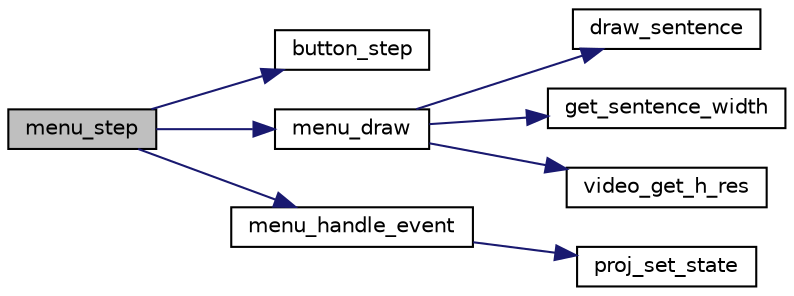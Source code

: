 digraph "menu_step"
{
 // LATEX_PDF_SIZE
  edge [fontname="Helvetica",fontsize="10",labelfontname="Helvetica",labelfontsize="10"];
  node [fontname="Helvetica",fontsize="10",shape=record];
  rankdir="LR";
  Node1 [label="menu_step",height=0.2,width=0.4,color="black", fillcolor="grey75", style="filled", fontcolor="black",tooltip="Handles events and draws the menu."];
  Node1 -> Node2 [color="midnightblue",fontsize="10",style="solid",fontname="Helvetica"];
  Node2 [label="button_step",height=0.2,width=0.4,color="black", fillcolor="white", style="filled",URL="$group__ui.html#ga08a9ca92189ffe879e75fd1dc4d7cc4a",tooltip="Call this function once per iteration. It calls button_draw and button_handle_event."];
  Node1 -> Node3 [color="midnightblue",fontsize="10",style="solid",fontname="Helvetica"];
  Node3 [label="menu_draw",height=0.2,width=0.4,color="black", fillcolor="white", style="filled",URL="$group__state.html#gad9ca45d311aa34fff8adbde51c3f4c02",tooltip="Draws the menu to the screen."];
  Node3 -> Node4 [color="midnightblue",fontsize="10",style="solid",fontname="Helvetica"];
  Node4 [label="draw_sentence",height=0.2,width=0.4,color="black", fillcolor="white", style="filled",URL="$group__sprite.html#ga0c7ce81fa8c864c43c35491b88401983",tooltip="Draw a whole sentence to the screen. The function separates the letters and marks spaces."];
  Node3 -> Node5 [color="midnightblue",fontsize="10",style="solid",fontname="Helvetica"];
  Node5 [label="get_sentence_width",height=0.2,width=0.4,color="black", fillcolor="white", style="filled",URL="$group__sprite.html#ga989aa451de0187aaaa7be41aba60832e",tooltip="Get the width of a sentence on the screen."];
  Node3 -> Node6 [color="midnightblue",fontsize="10",style="solid",fontname="Helvetica"];
  Node6 [label="video_get_h_res",height=0.2,width=0.4,color="black", fillcolor="white", style="filled",URL="$group__video.html#ga327f8b6cdb5a87f7f65c89047f15b8b8",tooltip="Get the horizontal resolution of the screen."];
  Node1 -> Node7 [color="midnightblue",fontsize="10",style="solid",fontname="Helvetica"];
  Node7 [label="menu_handle_event",height=0.2,width=0.4,color="black", fillcolor="white", style="filled",URL="$group__state.html#gae802c6fdfa595ad627589190d21c4844",tooltip="Handle an event."];
  Node7 -> Node8 [color="midnightblue",fontsize="10",style="solid",fontname="Helvetica"];
  Node8 [label="proj_set_state",height=0.2,width=0.4,color="black", fillcolor="white", style="filled",URL="$group__proj.html#gaba55204dd6584125479aa201ac938688",tooltip="Changes the current state of the programing. This function changes the execution state and makes the ..."];
}
